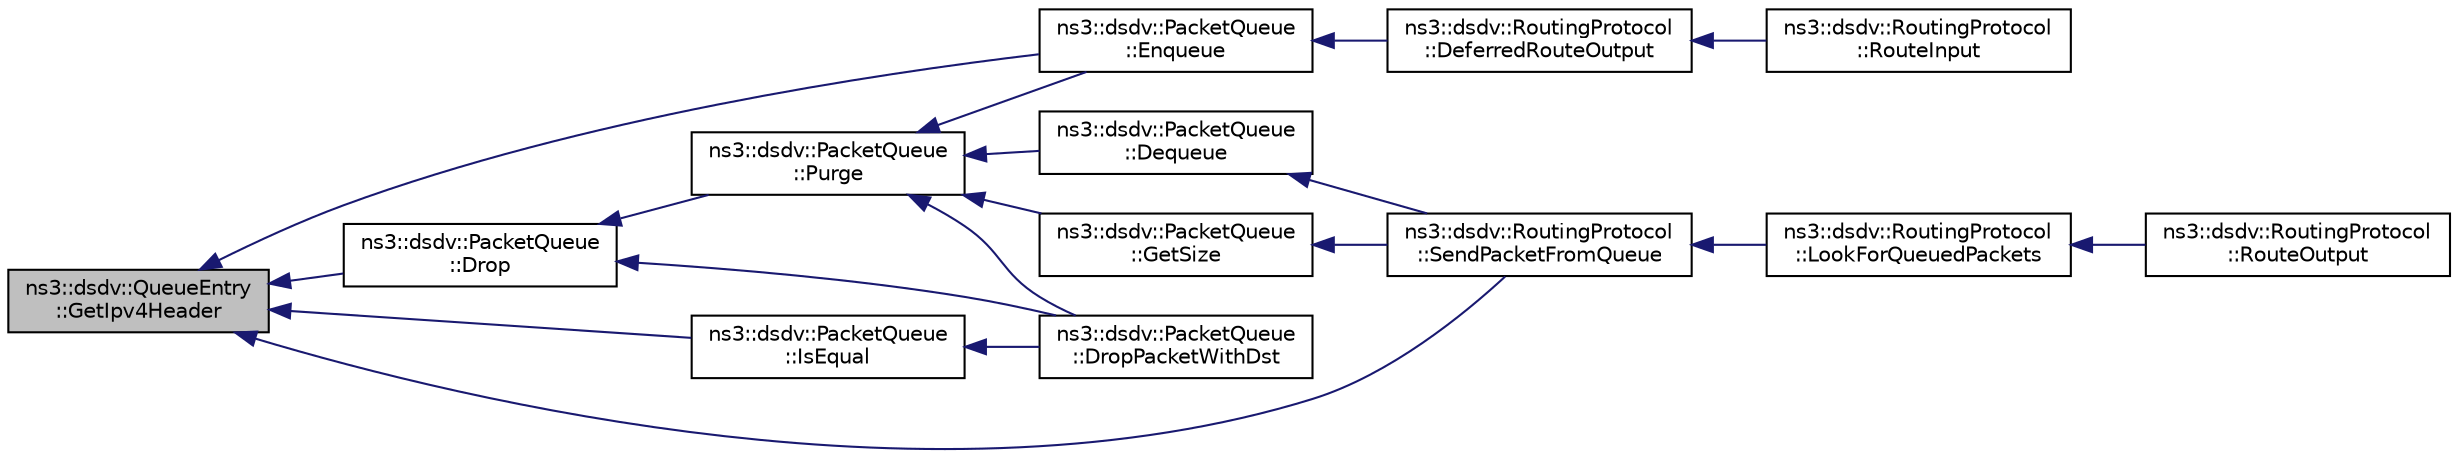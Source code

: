 digraph "ns3::dsdv::QueueEntry::GetIpv4Header"
{
  edge [fontname="Helvetica",fontsize="10",labelfontname="Helvetica",labelfontsize="10"];
  node [fontname="Helvetica",fontsize="10",shape=record];
  rankdir="LR";
  Node1 [label="ns3::dsdv::QueueEntry\l::GetIpv4Header",height=0.2,width=0.4,color="black", fillcolor="grey75", style="filled", fontcolor="black"];
  Node1 -> Node2 [dir="back",color="midnightblue",fontsize="10",style="solid"];
  Node2 [label="ns3::dsdv::PacketQueue\l::Enqueue",height=0.2,width=0.4,color="black", fillcolor="white", style="filled",URL="$d5/d41/classns3_1_1dsdv_1_1PacketQueue.html#a21df29a3811016d2a8b45adead771410",tooltip="Push entry in queue, if there is no entry with the same packet and destination address in queue..."];
  Node2 -> Node3 [dir="back",color="midnightblue",fontsize="10",style="solid"];
  Node3 [label="ns3::dsdv::RoutingProtocol\l::DeferredRouteOutput",height=0.2,width=0.4,color="black", fillcolor="white", style="filled",URL="$de/dca/classns3_1_1dsdv_1_1RoutingProtocol.html#a69ada1af49e7f09f91199062e14fb75f",tooltip="Queue packet untill we find a route. "];
  Node3 -> Node4 [dir="back",color="midnightblue",fontsize="10",style="solid"];
  Node4 [label="ns3::dsdv::RoutingProtocol\l::RouteInput",height=0.2,width=0.4,color="black", fillcolor="white", style="filled",URL="$de/dca/classns3_1_1dsdv_1_1RoutingProtocol.html#af4cf2f9bed3afc8be2ccbb3a07d703b4"];
  Node1 -> Node5 [dir="back",color="midnightblue",fontsize="10",style="solid"];
  Node5 [label="ns3::dsdv::PacketQueue\l::Drop",height=0.2,width=0.4,color="black", fillcolor="white", style="filled",URL="$d5/d41/classns3_1_1dsdv_1_1PacketQueue.html#a793164d7fc231d298346ee949ec73312",tooltip="Notify that packet is dropped from queue by timeout. "];
  Node5 -> Node6 [dir="back",color="midnightblue",fontsize="10",style="solid"];
  Node6 [label="ns3::dsdv::PacketQueue\l::DropPacketWithDst",height=0.2,width=0.4,color="black", fillcolor="white", style="filled",URL="$d5/d41/classns3_1_1dsdv_1_1PacketQueue.html#a4e8a8e26184b37b88d54397f300edb97",tooltip="Remove all packets with destination IP address dst. "];
  Node5 -> Node7 [dir="back",color="midnightblue",fontsize="10",style="solid"];
  Node7 [label="ns3::dsdv::PacketQueue\l::Purge",height=0.2,width=0.4,color="black", fillcolor="white", style="filled",URL="$d5/d41/classns3_1_1dsdv_1_1PacketQueue.html#af2666188cd217249c9d398d8a7c0f93b",tooltip="Remove all expired entries. "];
  Node7 -> Node8 [dir="back",color="midnightblue",fontsize="10",style="solid"];
  Node8 [label="ns3::dsdv::PacketQueue\l::GetSize",height=0.2,width=0.4,color="black", fillcolor="white", style="filled",URL="$d5/d41/classns3_1_1dsdv_1_1PacketQueue.html#a750099896a013a01a1c1093db34808bb",tooltip="Number of entries. "];
  Node8 -> Node9 [dir="back",color="midnightblue",fontsize="10",style="solid"];
  Node9 [label="ns3::dsdv::RoutingProtocol\l::SendPacketFromQueue",height=0.2,width=0.4,color="black", fillcolor="white", style="filled",URL="$de/dca/classns3_1_1dsdv_1_1RoutingProtocol.html#a9359912928dc5b8dc851366a78c0cc8c"];
  Node9 -> Node10 [dir="back",color="midnightblue",fontsize="10",style="solid"];
  Node10 [label="ns3::dsdv::RoutingProtocol\l::LookForQueuedPackets",height=0.2,width=0.4,color="black", fillcolor="white", style="filled",URL="$de/dca/classns3_1_1dsdv_1_1RoutingProtocol.html#a775bb168f6e8c4feb854aba73326681e",tooltip="Look for any queued packets to send them out. "];
  Node10 -> Node11 [dir="back",color="midnightblue",fontsize="10",style="solid"];
  Node11 [label="ns3::dsdv::RoutingProtocol\l::RouteOutput",height=0.2,width=0.4,color="black", fillcolor="white", style="filled",URL="$de/dca/classns3_1_1dsdv_1_1RoutingProtocol.html#af025a37dfb12829be3a1f484c5c926c0",tooltip="Query routing cache for an existing route, for an outbound packet. "];
  Node7 -> Node2 [dir="back",color="midnightblue",fontsize="10",style="solid"];
  Node7 -> Node6 [dir="back",color="midnightblue",fontsize="10",style="solid"];
  Node7 -> Node12 [dir="back",color="midnightblue",fontsize="10",style="solid"];
  Node12 [label="ns3::dsdv::PacketQueue\l::Dequeue",height=0.2,width=0.4,color="black", fillcolor="white", style="filled",URL="$d5/d41/classns3_1_1dsdv_1_1PacketQueue.html#a3eea5dcab62c438f2eb7d48e33869284",tooltip="Return first found (the earliest) entry for given destination. "];
  Node12 -> Node9 [dir="back",color="midnightblue",fontsize="10",style="solid"];
  Node1 -> Node13 [dir="back",color="midnightblue",fontsize="10",style="solid"];
  Node13 [label="ns3::dsdv::PacketQueue\l::IsEqual",height=0.2,width=0.4,color="black", fillcolor="white", style="filled",URL="$d5/d41/classns3_1_1dsdv_1_1PacketQueue.html#abde709d18171d13908594060c2a8f0de"];
  Node13 -> Node6 [dir="back",color="midnightblue",fontsize="10",style="solid"];
  Node1 -> Node9 [dir="back",color="midnightblue",fontsize="10",style="solid"];
}
